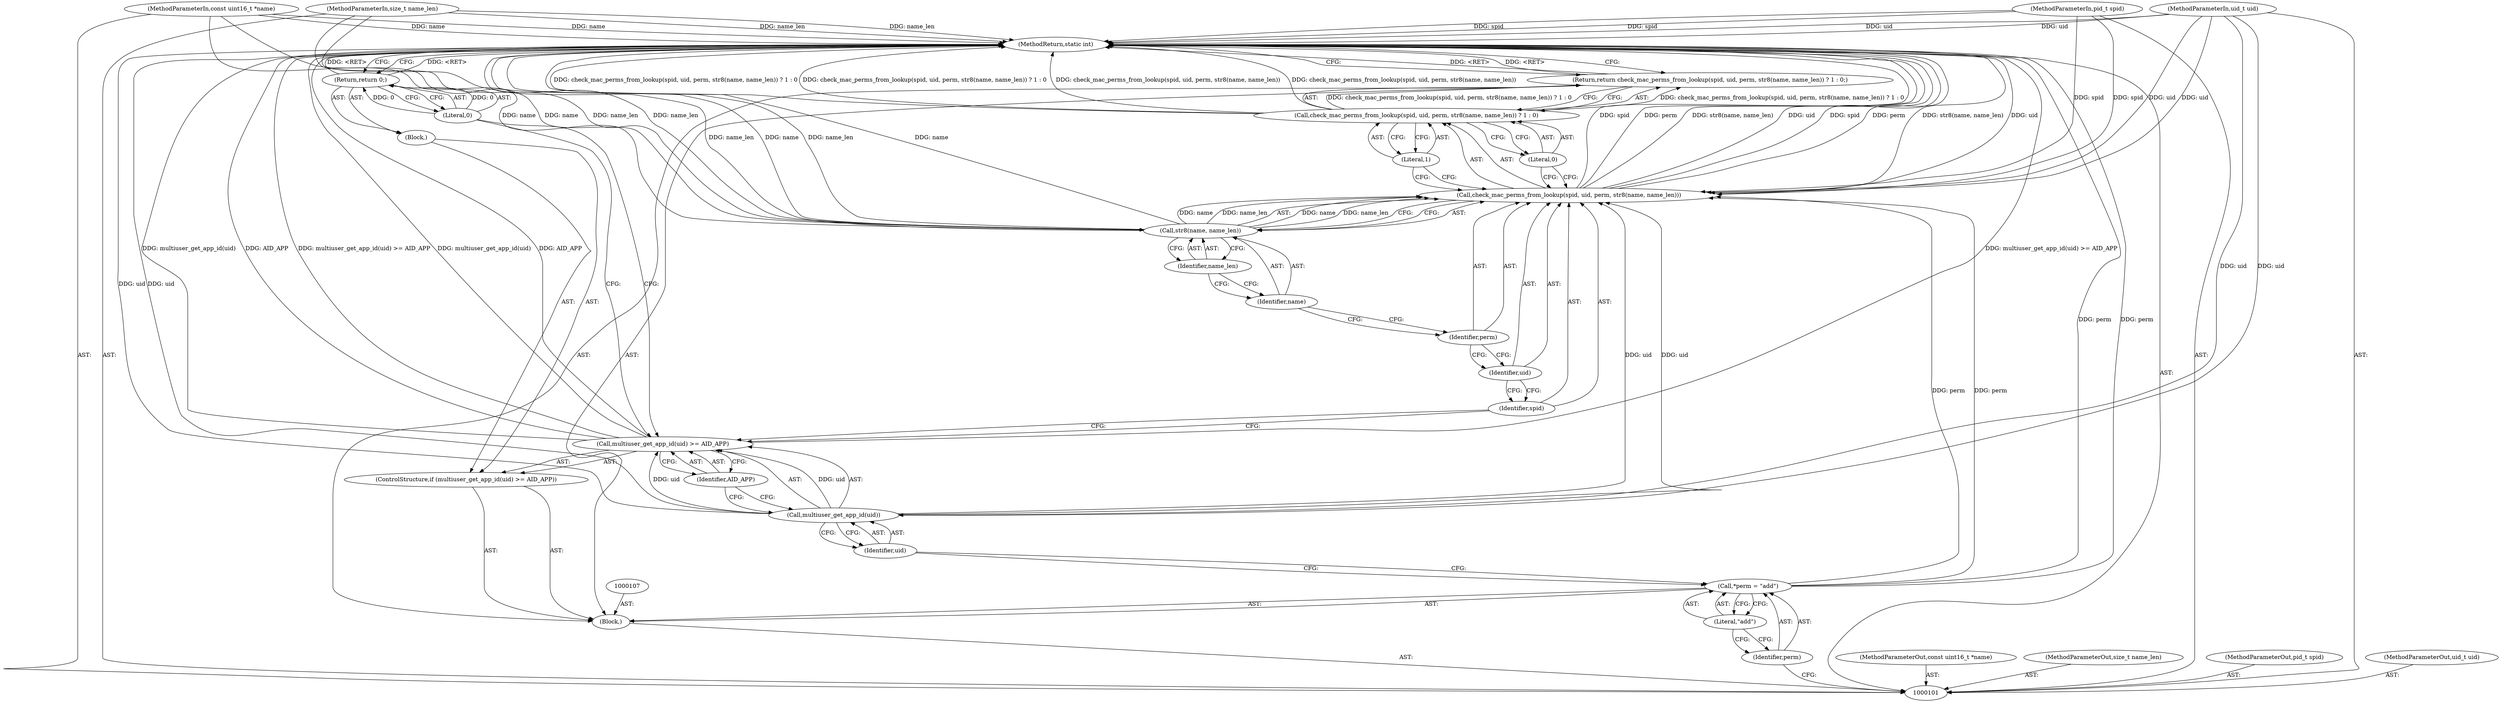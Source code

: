 digraph "0_Android_047eec456943dc082e33220d28abb7df4e089f69" {
"1000130" [label="(MethodReturn,static int)"];
"1000102" [label="(MethodParameterIn,const uint16_t *name)"];
"1000174" [label="(MethodParameterOut,const uint16_t *name)"];
"1000103" [label="(MethodParameterIn,size_t name_len)"];
"1000175" [label="(MethodParameterOut,size_t name_len)"];
"1000104" [label="(MethodParameterIn,pid_t spid)"];
"1000176" [label="(MethodParameterOut,pid_t spid)"];
"1000105" [label="(MethodParameterIn,uid_t uid)"];
"1000177" [label="(MethodParameterOut,uid_t uid)"];
"1000119" [label="(Return,return check_mac_perms_from_lookup(spid, uid, perm, str8(name, name_len)) ? 1 : 0;)"];
"1000122" [label="(Identifier,spid)"];
"1000123" [label="(Identifier,uid)"];
"1000124" [label="(Identifier,perm)"];
"1000125" [label="(Call,str8(name, name_len))"];
"1000126" [label="(Identifier,name)"];
"1000127" [label="(Identifier,name_len)"];
"1000128" [label="(Literal,1)"];
"1000120" [label="(Call,check_mac_perms_from_lookup(spid, uid, perm, str8(name, name_len)) ? 1 : 0)"];
"1000121" [label="(Call,check_mac_perms_from_lookup(spid, uid, perm, str8(name, name_len)))"];
"1000129" [label="(Literal,0)"];
"1000106" [label="(Block,)"];
"1000108" [label="(Call,*perm = \"add\")"];
"1000109" [label="(Identifier,perm)"];
"1000110" [label="(Literal,\"add\")"];
"1000114" [label="(Identifier,uid)"];
"1000115" [label="(Identifier,AID_APP)"];
"1000111" [label="(ControlStructure,if (multiuser_get_app_id(uid) >= AID_APP))"];
"1000116" [label="(Block,)"];
"1000112" [label="(Call,multiuser_get_app_id(uid) >= AID_APP)"];
"1000113" [label="(Call,multiuser_get_app_id(uid))"];
"1000118" [label="(Literal,0)"];
"1000117" [label="(Return,return 0;)"];
"1000130" -> "1000101"  [label="AST: "];
"1000130" -> "1000117"  [label="CFG: "];
"1000130" -> "1000119"  [label="CFG: "];
"1000117" -> "1000130"  [label="DDG: <RET>"];
"1000119" -> "1000130"  [label="DDG: <RET>"];
"1000125" -> "1000130"  [label="DDG: name"];
"1000125" -> "1000130"  [label="DDG: name_len"];
"1000121" -> "1000130"  [label="DDG: str8(name, name_len)"];
"1000121" -> "1000130"  [label="DDG: uid"];
"1000121" -> "1000130"  [label="DDG: spid"];
"1000121" -> "1000130"  [label="DDG: perm"];
"1000104" -> "1000130"  [label="DDG: spid"];
"1000105" -> "1000130"  [label="DDG: uid"];
"1000113" -> "1000130"  [label="DDG: uid"];
"1000103" -> "1000130"  [label="DDG: name_len"];
"1000108" -> "1000130"  [label="DDG: perm"];
"1000112" -> "1000130"  [label="DDG: AID_APP"];
"1000112" -> "1000130"  [label="DDG: multiuser_get_app_id(uid) >= AID_APP"];
"1000112" -> "1000130"  [label="DDG: multiuser_get_app_id(uid)"];
"1000120" -> "1000130"  [label="DDG: check_mac_perms_from_lookup(spid, uid, perm, str8(name, name_len))"];
"1000120" -> "1000130"  [label="DDG: check_mac_perms_from_lookup(spid, uid, perm, str8(name, name_len)) ? 1 : 0"];
"1000102" -> "1000130"  [label="DDG: name"];
"1000102" -> "1000101"  [label="AST: "];
"1000102" -> "1000130"  [label="DDG: name"];
"1000102" -> "1000125"  [label="DDG: name"];
"1000174" -> "1000101"  [label="AST: "];
"1000103" -> "1000101"  [label="AST: "];
"1000103" -> "1000130"  [label="DDG: name_len"];
"1000103" -> "1000125"  [label="DDG: name_len"];
"1000175" -> "1000101"  [label="AST: "];
"1000104" -> "1000101"  [label="AST: "];
"1000104" -> "1000130"  [label="DDG: spid"];
"1000104" -> "1000121"  [label="DDG: spid"];
"1000176" -> "1000101"  [label="AST: "];
"1000105" -> "1000101"  [label="AST: "];
"1000105" -> "1000130"  [label="DDG: uid"];
"1000105" -> "1000113"  [label="DDG: uid"];
"1000105" -> "1000121"  [label="DDG: uid"];
"1000177" -> "1000101"  [label="AST: "];
"1000119" -> "1000106"  [label="AST: "];
"1000119" -> "1000120"  [label="CFG: "];
"1000120" -> "1000119"  [label="AST: "];
"1000130" -> "1000119"  [label="CFG: "];
"1000119" -> "1000130"  [label="DDG: <RET>"];
"1000120" -> "1000119"  [label="DDG: check_mac_perms_from_lookup(spid, uid, perm, str8(name, name_len)) ? 1 : 0"];
"1000122" -> "1000121"  [label="AST: "];
"1000122" -> "1000112"  [label="CFG: "];
"1000123" -> "1000122"  [label="CFG: "];
"1000123" -> "1000121"  [label="AST: "];
"1000123" -> "1000122"  [label="CFG: "];
"1000124" -> "1000123"  [label="CFG: "];
"1000124" -> "1000121"  [label="AST: "];
"1000124" -> "1000123"  [label="CFG: "];
"1000126" -> "1000124"  [label="CFG: "];
"1000125" -> "1000121"  [label="AST: "];
"1000125" -> "1000127"  [label="CFG: "];
"1000126" -> "1000125"  [label="AST: "];
"1000127" -> "1000125"  [label="AST: "];
"1000121" -> "1000125"  [label="CFG: "];
"1000125" -> "1000130"  [label="DDG: name"];
"1000125" -> "1000130"  [label="DDG: name_len"];
"1000125" -> "1000121"  [label="DDG: name"];
"1000125" -> "1000121"  [label="DDG: name_len"];
"1000102" -> "1000125"  [label="DDG: name"];
"1000103" -> "1000125"  [label="DDG: name_len"];
"1000126" -> "1000125"  [label="AST: "];
"1000126" -> "1000124"  [label="CFG: "];
"1000127" -> "1000126"  [label="CFG: "];
"1000127" -> "1000125"  [label="AST: "];
"1000127" -> "1000126"  [label="CFG: "];
"1000125" -> "1000127"  [label="CFG: "];
"1000128" -> "1000120"  [label="AST: "];
"1000128" -> "1000121"  [label="CFG: "];
"1000120" -> "1000128"  [label="CFG: "];
"1000120" -> "1000119"  [label="AST: "];
"1000120" -> "1000128"  [label="CFG: "];
"1000120" -> "1000129"  [label="CFG: "];
"1000121" -> "1000120"  [label="AST: "];
"1000128" -> "1000120"  [label="AST: "];
"1000129" -> "1000120"  [label="AST: "];
"1000119" -> "1000120"  [label="CFG: "];
"1000120" -> "1000130"  [label="DDG: check_mac_perms_from_lookup(spid, uid, perm, str8(name, name_len))"];
"1000120" -> "1000130"  [label="DDG: check_mac_perms_from_lookup(spid, uid, perm, str8(name, name_len)) ? 1 : 0"];
"1000120" -> "1000119"  [label="DDG: check_mac_perms_from_lookup(spid, uid, perm, str8(name, name_len)) ? 1 : 0"];
"1000121" -> "1000120"  [label="AST: "];
"1000121" -> "1000125"  [label="CFG: "];
"1000122" -> "1000121"  [label="AST: "];
"1000123" -> "1000121"  [label="AST: "];
"1000124" -> "1000121"  [label="AST: "];
"1000125" -> "1000121"  [label="AST: "];
"1000128" -> "1000121"  [label="CFG: "];
"1000129" -> "1000121"  [label="CFG: "];
"1000121" -> "1000130"  [label="DDG: str8(name, name_len)"];
"1000121" -> "1000130"  [label="DDG: uid"];
"1000121" -> "1000130"  [label="DDG: spid"];
"1000121" -> "1000130"  [label="DDG: perm"];
"1000104" -> "1000121"  [label="DDG: spid"];
"1000113" -> "1000121"  [label="DDG: uid"];
"1000105" -> "1000121"  [label="DDG: uid"];
"1000108" -> "1000121"  [label="DDG: perm"];
"1000125" -> "1000121"  [label="DDG: name"];
"1000125" -> "1000121"  [label="DDG: name_len"];
"1000129" -> "1000120"  [label="AST: "];
"1000129" -> "1000121"  [label="CFG: "];
"1000120" -> "1000129"  [label="CFG: "];
"1000106" -> "1000101"  [label="AST: "];
"1000107" -> "1000106"  [label="AST: "];
"1000108" -> "1000106"  [label="AST: "];
"1000111" -> "1000106"  [label="AST: "];
"1000119" -> "1000106"  [label="AST: "];
"1000108" -> "1000106"  [label="AST: "];
"1000108" -> "1000110"  [label="CFG: "];
"1000109" -> "1000108"  [label="AST: "];
"1000110" -> "1000108"  [label="AST: "];
"1000114" -> "1000108"  [label="CFG: "];
"1000108" -> "1000130"  [label="DDG: perm"];
"1000108" -> "1000121"  [label="DDG: perm"];
"1000109" -> "1000108"  [label="AST: "];
"1000109" -> "1000101"  [label="CFG: "];
"1000110" -> "1000109"  [label="CFG: "];
"1000110" -> "1000108"  [label="AST: "];
"1000110" -> "1000109"  [label="CFG: "];
"1000108" -> "1000110"  [label="CFG: "];
"1000114" -> "1000113"  [label="AST: "];
"1000114" -> "1000108"  [label="CFG: "];
"1000113" -> "1000114"  [label="CFG: "];
"1000115" -> "1000112"  [label="AST: "];
"1000115" -> "1000113"  [label="CFG: "];
"1000112" -> "1000115"  [label="CFG: "];
"1000111" -> "1000106"  [label="AST: "];
"1000112" -> "1000111"  [label="AST: "];
"1000116" -> "1000111"  [label="AST: "];
"1000116" -> "1000111"  [label="AST: "];
"1000117" -> "1000116"  [label="AST: "];
"1000112" -> "1000111"  [label="AST: "];
"1000112" -> "1000115"  [label="CFG: "];
"1000113" -> "1000112"  [label="AST: "];
"1000115" -> "1000112"  [label="AST: "];
"1000118" -> "1000112"  [label="CFG: "];
"1000122" -> "1000112"  [label="CFG: "];
"1000112" -> "1000130"  [label="DDG: AID_APP"];
"1000112" -> "1000130"  [label="DDG: multiuser_get_app_id(uid) >= AID_APP"];
"1000112" -> "1000130"  [label="DDG: multiuser_get_app_id(uid)"];
"1000113" -> "1000112"  [label="DDG: uid"];
"1000113" -> "1000112"  [label="AST: "];
"1000113" -> "1000114"  [label="CFG: "];
"1000114" -> "1000113"  [label="AST: "];
"1000115" -> "1000113"  [label="CFG: "];
"1000113" -> "1000130"  [label="DDG: uid"];
"1000113" -> "1000112"  [label="DDG: uid"];
"1000105" -> "1000113"  [label="DDG: uid"];
"1000113" -> "1000121"  [label="DDG: uid"];
"1000118" -> "1000117"  [label="AST: "];
"1000118" -> "1000112"  [label="CFG: "];
"1000117" -> "1000118"  [label="CFG: "];
"1000118" -> "1000117"  [label="DDG: 0"];
"1000117" -> "1000116"  [label="AST: "];
"1000117" -> "1000118"  [label="CFG: "];
"1000118" -> "1000117"  [label="AST: "];
"1000130" -> "1000117"  [label="CFG: "];
"1000117" -> "1000130"  [label="DDG: <RET>"];
"1000118" -> "1000117"  [label="DDG: 0"];
}
